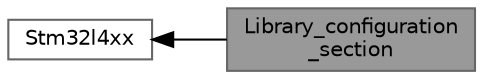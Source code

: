 digraph "Library_configuration_section"
{
 // LATEX_PDF_SIZE
  bgcolor="transparent";
  edge [fontname=Helvetica,fontsize=10,labelfontname=Helvetica,labelfontsize=10];
  node [fontname=Helvetica,fontsize=10,shape=box,height=0.2,width=0.4];
  rankdir=LR;
  Node1 [id="Node000001",label="Library_configuration\l_section",height=0.2,width=0.4,color="gray40", fillcolor="grey60", style="filled", fontcolor="black",tooltip=" "];
  Node2 [id="Node000002",label="Stm32l4xx",height=0.2,width=0.4,color="grey40", fillcolor="white", style="filled",URL="$group__stm32l4xx.html",tooltip=" "];
  Node2->Node1 [shape=plaintext, dir="back", style="solid"];
}
